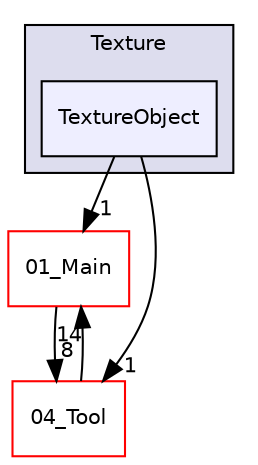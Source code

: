 digraph "C:/HAL/PG関係/03_作成プログラム/03_HAL授業/就職作品/Project/source/05_Resource/Texture/TextureObject" {
  compound=true
  node [ fontsize="10", fontname="Helvetica"];
  edge [ labelfontsize="10", labelfontname="Helvetica"];
  subgraph clusterdir_5aef917e3ba72aa470224909808ad58d {
    graph [ bgcolor="#ddddee", pencolor="black", label="Texture" fontname="Helvetica", fontsize="10", URL="dir_5aef917e3ba72aa470224909808ad58d.html"]
  dir_010c55332d0634ef7d6a7bd05d67d786 [shape=box, label="TextureObject", style="filled", fillcolor="#eeeeff", pencolor="black", URL="dir_010c55332d0634ef7d6a7bd05d67d786.html"];
  }
  dir_b2ee2f4b37d8460d9f5246ffd8c74e11 [shape=box label="01_Main" fillcolor="white" style="filled" color="red" URL="dir_b2ee2f4b37d8460d9f5246ffd8c74e11.html"];
  dir_48bb4aacea20c6a8378e1408d864b090 [shape=box label="04_Tool" fillcolor="white" style="filled" color="red" URL="dir_48bb4aacea20c6a8378e1408d864b090.html"];
  dir_b2ee2f4b37d8460d9f5246ffd8c74e11->dir_48bb4aacea20c6a8378e1408d864b090 [headlabel="8", labeldistance=1.5 headhref="dir_000001_000080.html"];
  dir_010c55332d0634ef7d6a7bd05d67d786->dir_b2ee2f4b37d8460d9f5246ffd8c74e11 [headlabel="1", labeldistance=1.5 headhref="dir_000174_000001.html"];
  dir_010c55332d0634ef7d6a7bd05d67d786->dir_48bb4aacea20c6a8378e1408d864b090 [headlabel="1", labeldistance=1.5 headhref="dir_000174_000080.html"];
  dir_48bb4aacea20c6a8378e1408d864b090->dir_b2ee2f4b37d8460d9f5246ffd8c74e11 [headlabel="14", labeldistance=1.5 headhref="dir_000080_000001.html"];
}
